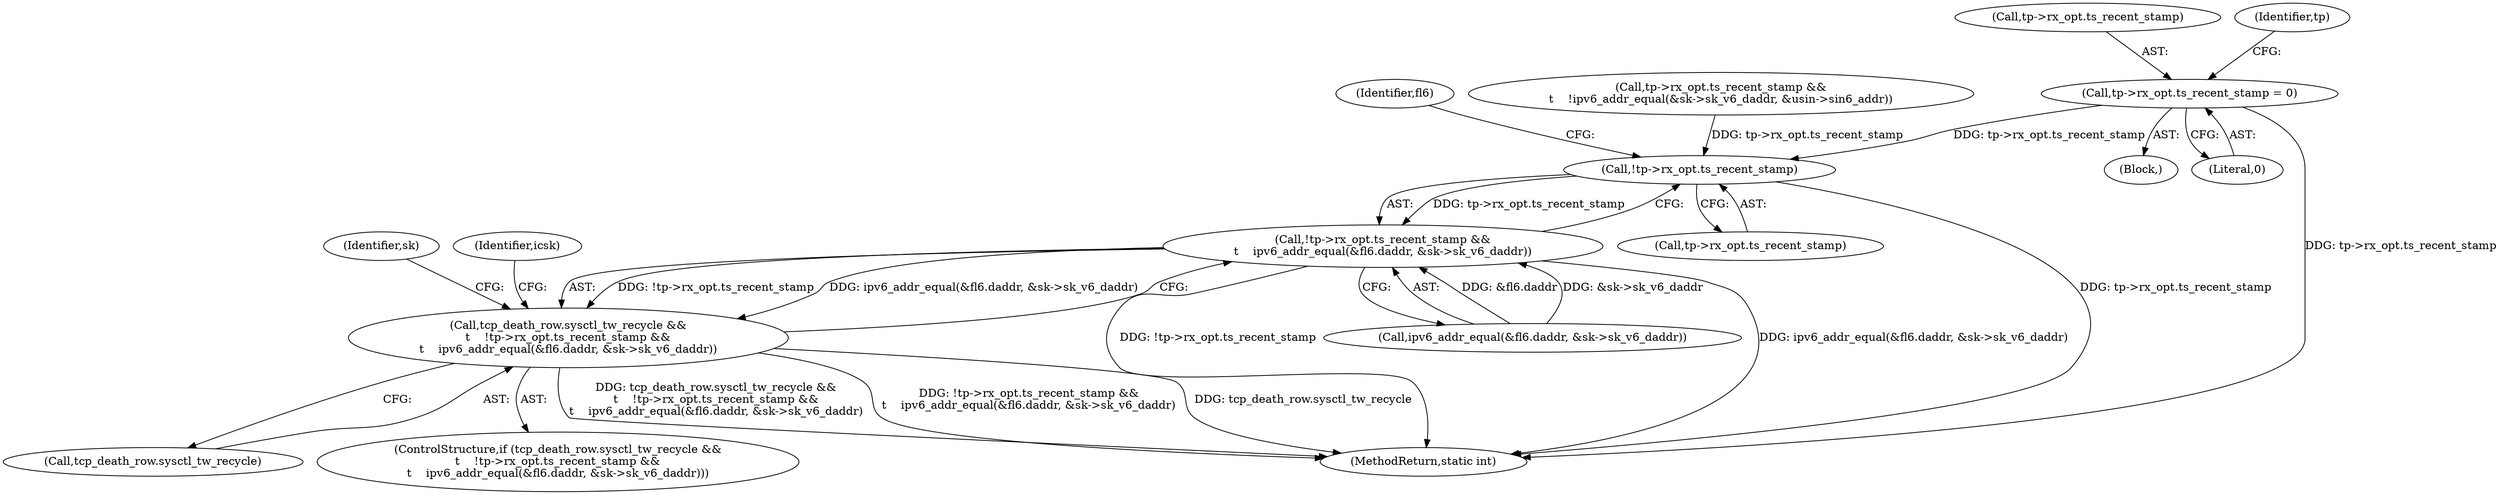 digraph "0_linux_45f6fad84cc305103b28d73482b344d7f5b76f39_15@pointer" {
"1000308" [label="(Call,tp->rx_opt.ts_recent_stamp = 0)"];
"1000580" [label="(Call,!tp->rx_opt.ts_recent_stamp)"];
"1000579" [label="(Call,!tp->rx_opt.ts_recent_stamp &&\n\t    ipv6_addr_equal(&fl6.daddr, &sk->sk_v6_daddr))"];
"1000575" [label="(Call,tcp_death_row.sysctl_tw_recycle &&\n\t    !tp->rx_opt.ts_recent_stamp &&\n\t    ipv6_addr_equal(&fl6.daddr, &sk->sk_v6_daddr))"];
"1000576" [label="(Call,tcp_death_row.sysctl_tw_recycle)"];
"1000300" [label="(Block,)"];
"1000309" [label="(Call,tp->rx_opt.ts_recent_stamp)"];
"1000581" [label="(Call,tp->rx_opt.ts_recent_stamp)"];
"1000308" [label="(Call,tp->rx_opt.ts_recent_stamp = 0)"];
"1000596" [label="(Identifier,sk)"];
"1000586" [label="(Call,ipv6_addr_equal(&fl6.daddr, &sk->sk_v6_daddr))"];
"1000600" [label="(Identifier,icsk)"];
"1000317" [label="(Identifier,tp)"];
"1000589" [label="(Identifier,fl6)"];
"1000575" [label="(Call,tcp_death_row.sysctl_tw_recycle &&\n\t    !tp->rx_opt.ts_recent_stamp &&\n\t    ipv6_addr_equal(&fl6.daddr, &sk->sk_v6_daddr))"];
"1000284" [label="(Call,tp->rx_opt.ts_recent_stamp &&\n\t    !ipv6_addr_equal(&sk->sk_v6_daddr, &usin->sin6_addr))"];
"1000579" [label="(Call,!tp->rx_opt.ts_recent_stamp &&\n\t    ipv6_addr_equal(&fl6.daddr, &sk->sk_v6_daddr))"];
"1000314" [label="(Literal,0)"];
"1000716" [label="(MethodReturn,static int)"];
"1000574" [label="(ControlStructure,if (tcp_death_row.sysctl_tw_recycle &&\n\t    !tp->rx_opt.ts_recent_stamp &&\n\t    ipv6_addr_equal(&fl6.daddr, &sk->sk_v6_daddr)))"];
"1000580" [label="(Call,!tp->rx_opt.ts_recent_stamp)"];
"1000308" -> "1000300"  [label="AST: "];
"1000308" -> "1000314"  [label="CFG: "];
"1000309" -> "1000308"  [label="AST: "];
"1000314" -> "1000308"  [label="AST: "];
"1000317" -> "1000308"  [label="CFG: "];
"1000308" -> "1000716"  [label="DDG: tp->rx_opt.ts_recent_stamp"];
"1000308" -> "1000580"  [label="DDG: tp->rx_opt.ts_recent_stamp"];
"1000580" -> "1000579"  [label="AST: "];
"1000580" -> "1000581"  [label="CFG: "];
"1000581" -> "1000580"  [label="AST: "];
"1000589" -> "1000580"  [label="CFG: "];
"1000579" -> "1000580"  [label="CFG: "];
"1000580" -> "1000716"  [label="DDG: tp->rx_opt.ts_recent_stamp"];
"1000580" -> "1000579"  [label="DDG: tp->rx_opt.ts_recent_stamp"];
"1000284" -> "1000580"  [label="DDG: tp->rx_opt.ts_recent_stamp"];
"1000579" -> "1000575"  [label="AST: "];
"1000579" -> "1000586"  [label="CFG: "];
"1000586" -> "1000579"  [label="AST: "];
"1000575" -> "1000579"  [label="CFG: "];
"1000579" -> "1000716"  [label="DDG: !tp->rx_opt.ts_recent_stamp"];
"1000579" -> "1000716"  [label="DDG: ipv6_addr_equal(&fl6.daddr, &sk->sk_v6_daddr)"];
"1000579" -> "1000575"  [label="DDG: !tp->rx_opt.ts_recent_stamp"];
"1000579" -> "1000575"  [label="DDG: ipv6_addr_equal(&fl6.daddr, &sk->sk_v6_daddr)"];
"1000586" -> "1000579"  [label="DDG: &fl6.daddr"];
"1000586" -> "1000579"  [label="DDG: &sk->sk_v6_daddr"];
"1000575" -> "1000574"  [label="AST: "];
"1000575" -> "1000576"  [label="CFG: "];
"1000576" -> "1000575"  [label="AST: "];
"1000596" -> "1000575"  [label="CFG: "];
"1000600" -> "1000575"  [label="CFG: "];
"1000575" -> "1000716"  [label="DDG: tcp_death_row.sysctl_tw_recycle &&\n\t    !tp->rx_opt.ts_recent_stamp &&\n\t    ipv6_addr_equal(&fl6.daddr, &sk->sk_v6_daddr)"];
"1000575" -> "1000716"  [label="DDG: !tp->rx_opt.ts_recent_stamp &&\n\t    ipv6_addr_equal(&fl6.daddr, &sk->sk_v6_daddr)"];
"1000575" -> "1000716"  [label="DDG: tcp_death_row.sysctl_tw_recycle"];
}
